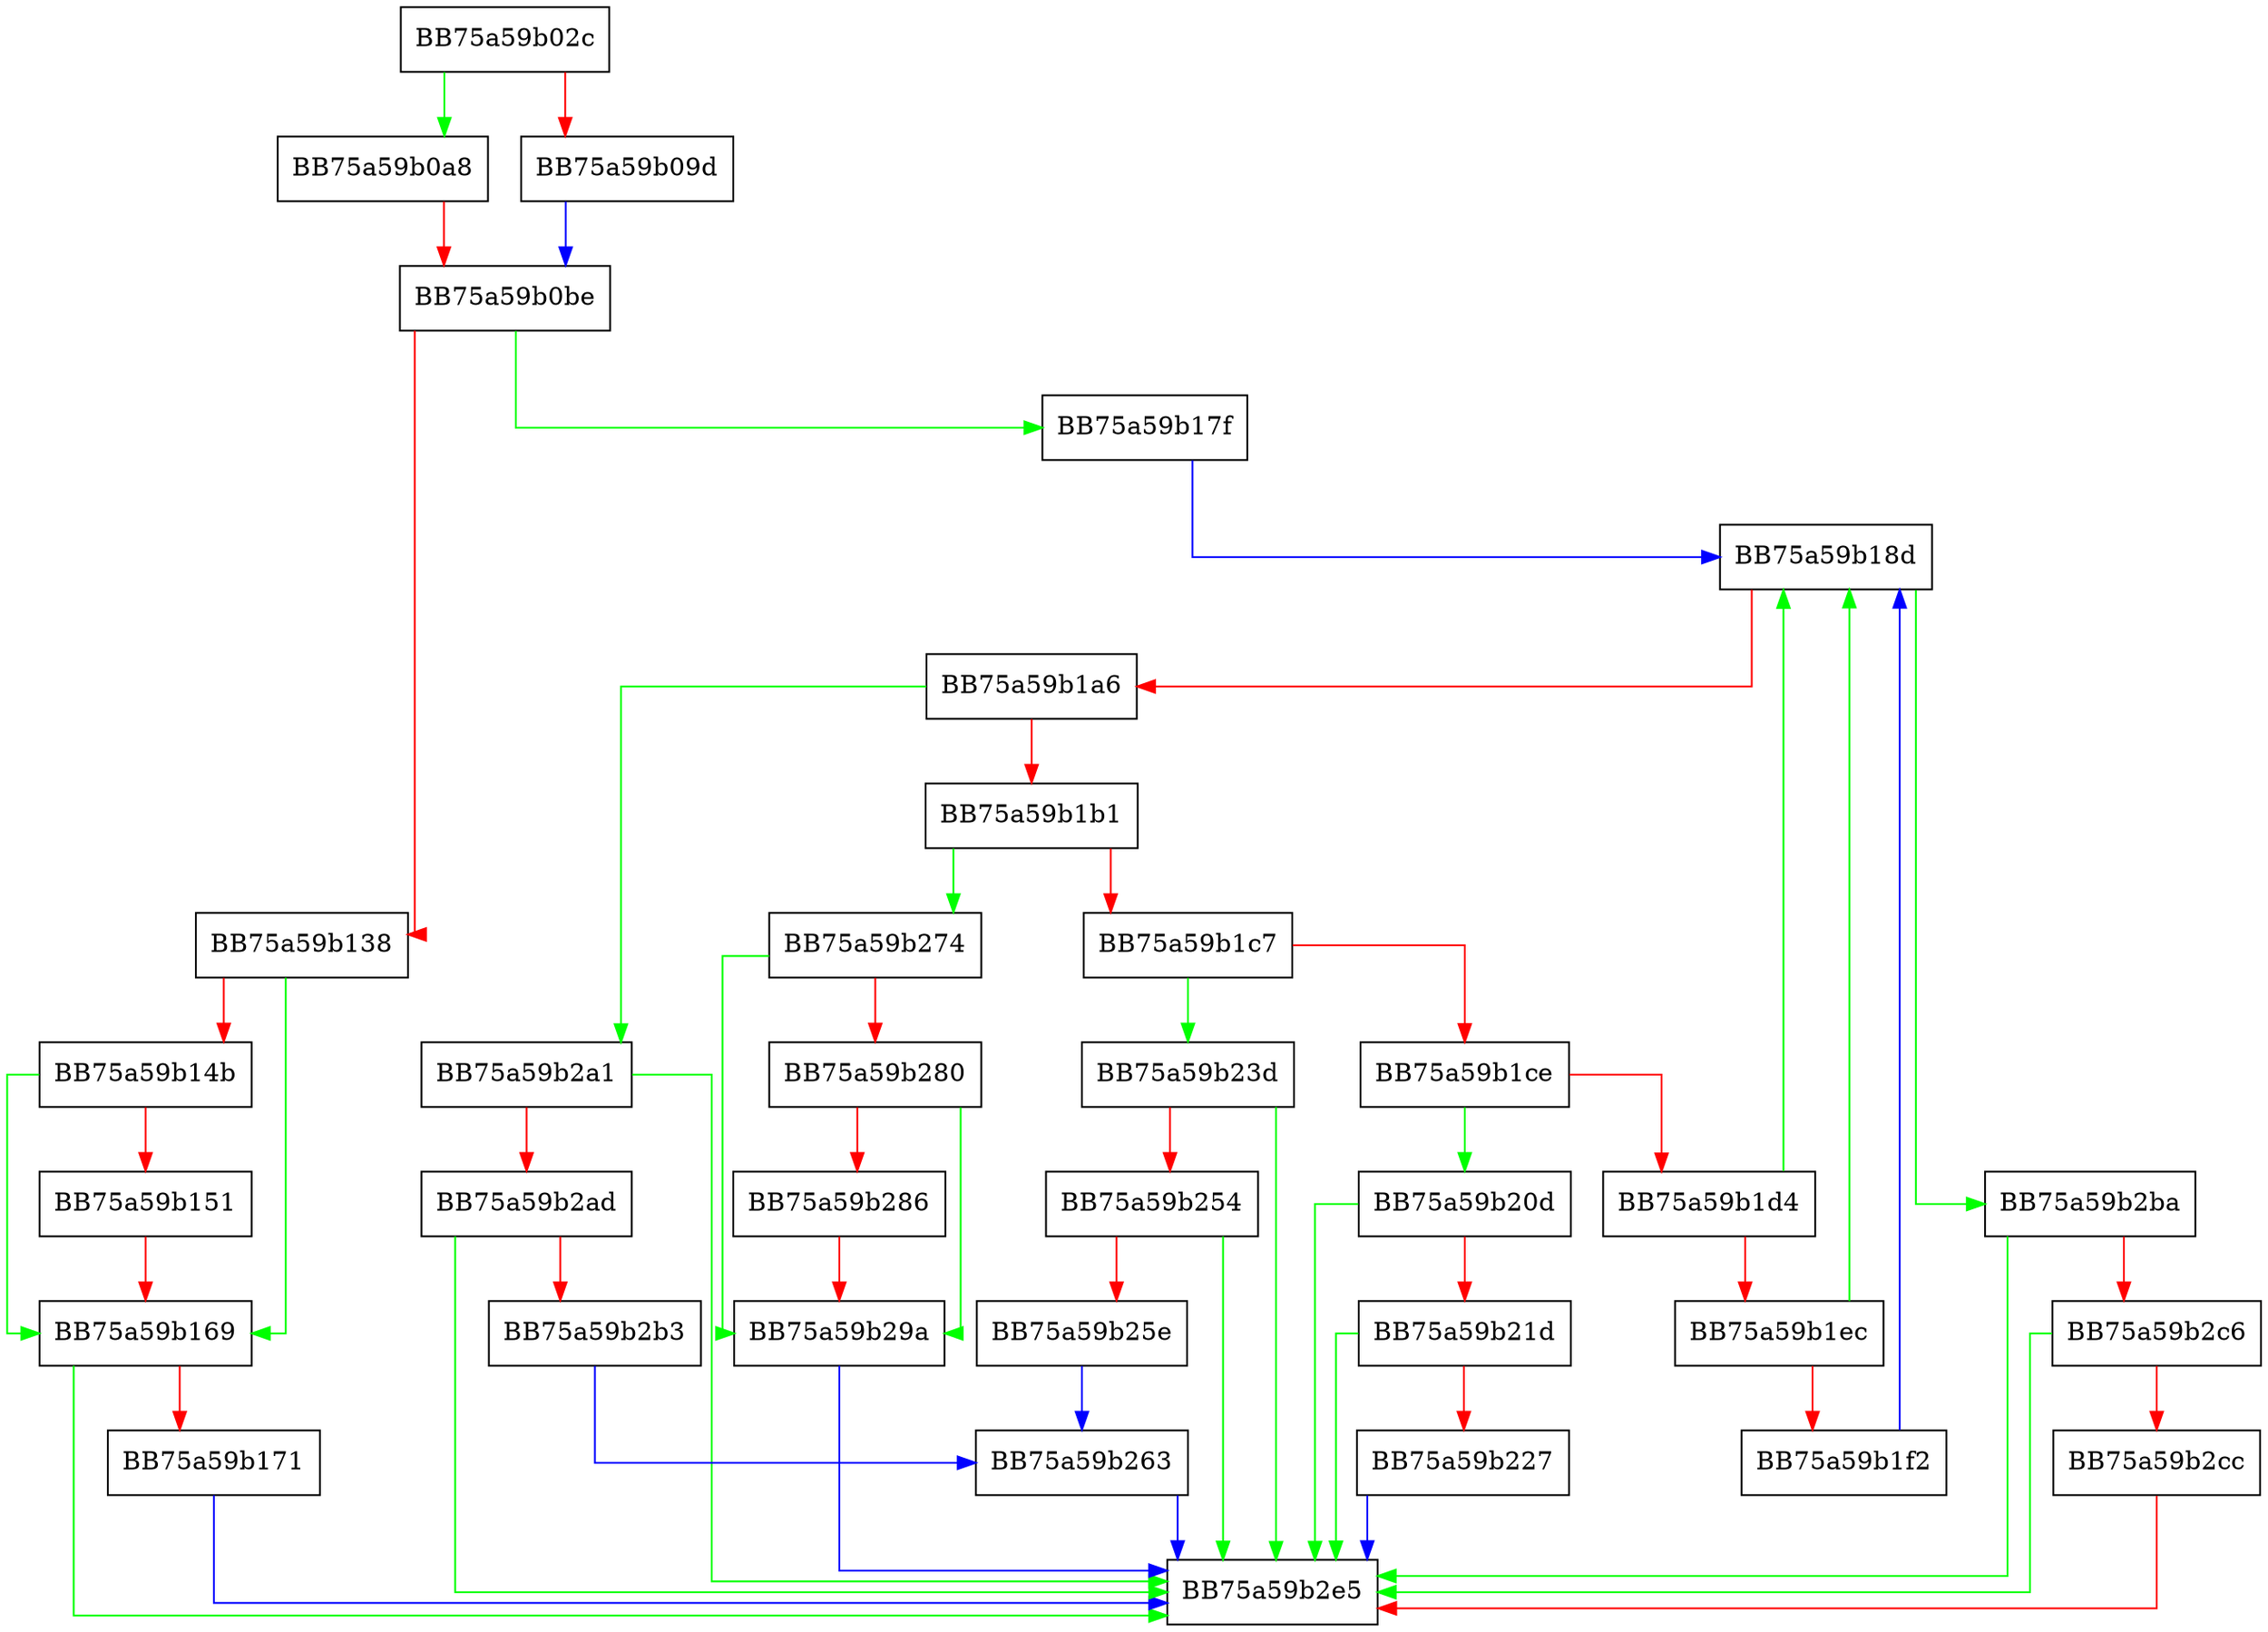 digraph InitializeRpcClient {
  node [shape="box"];
  graph [splines=ortho];
  BB75a59b02c -> BB75a59b0a8 [color="green"];
  BB75a59b02c -> BB75a59b09d [color="red"];
  BB75a59b09d -> BB75a59b0be [color="blue"];
  BB75a59b0a8 -> BB75a59b0be [color="red"];
  BB75a59b0be -> BB75a59b17f [color="green"];
  BB75a59b0be -> BB75a59b138 [color="red"];
  BB75a59b138 -> BB75a59b169 [color="green"];
  BB75a59b138 -> BB75a59b14b [color="red"];
  BB75a59b14b -> BB75a59b169 [color="green"];
  BB75a59b14b -> BB75a59b151 [color="red"];
  BB75a59b151 -> BB75a59b169 [color="red"];
  BB75a59b169 -> BB75a59b2e5 [color="green"];
  BB75a59b169 -> BB75a59b171 [color="red"];
  BB75a59b171 -> BB75a59b2e5 [color="blue"];
  BB75a59b17f -> BB75a59b18d [color="blue"];
  BB75a59b18d -> BB75a59b2ba [color="green"];
  BB75a59b18d -> BB75a59b1a6 [color="red"];
  BB75a59b1a6 -> BB75a59b2a1 [color="green"];
  BB75a59b1a6 -> BB75a59b1b1 [color="red"];
  BB75a59b1b1 -> BB75a59b274 [color="green"];
  BB75a59b1b1 -> BB75a59b1c7 [color="red"];
  BB75a59b1c7 -> BB75a59b23d [color="green"];
  BB75a59b1c7 -> BB75a59b1ce [color="red"];
  BB75a59b1ce -> BB75a59b20d [color="green"];
  BB75a59b1ce -> BB75a59b1d4 [color="red"];
  BB75a59b1d4 -> BB75a59b18d [color="green"];
  BB75a59b1d4 -> BB75a59b1ec [color="red"];
  BB75a59b1ec -> BB75a59b18d [color="green"];
  BB75a59b1ec -> BB75a59b1f2 [color="red"];
  BB75a59b1f2 -> BB75a59b18d [color="blue"];
  BB75a59b20d -> BB75a59b2e5 [color="green"];
  BB75a59b20d -> BB75a59b21d [color="red"];
  BB75a59b21d -> BB75a59b2e5 [color="green"];
  BB75a59b21d -> BB75a59b227 [color="red"];
  BB75a59b227 -> BB75a59b2e5 [color="blue"];
  BB75a59b23d -> BB75a59b2e5 [color="green"];
  BB75a59b23d -> BB75a59b254 [color="red"];
  BB75a59b254 -> BB75a59b2e5 [color="green"];
  BB75a59b254 -> BB75a59b25e [color="red"];
  BB75a59b25e -> BB75a59b263 [color="blue"];
  BB75a59b263 -> BB75a59b2e5 [color="blue"];
  BB75a59b274 -> BB75a59b29a [color="green"];
  BB75a59b274 -> BB75a59b280 [color="red"];
  BB75a59b280 -> BB75a59b29a [color="green"];
  BB75a59b280 -> BB75a59b286 [color="red"];
  BB75a59b286 -> BB75a59b29a [color="red"];
  BB75a59b29a -> BB75a59b2e5 [color="blue"];
  BB75a59b2a1 -> BB75a59b2e5 [color="green"];
  BB75a59b2a1 -> BB75a59b2ad [color="red"];
  BB75a59b2ad -> BB75a59b2e5 [color="green"];
  BB75a59b2ad -> BB75a59b2b3 [color="red"];
  BB75a59b2b3 -> BB75a59b263 [color="blue"];
  BB75a59b2ba -> BB75a59b2e5 [color="green"];
  BB75a59b2ba -> BB75a59b2c6 [color="red"];
  BB75a59b2c6 -> BB75a59b2e5 [color="green"];
  BB75a59b2c6 -> BB75a59b2cc [color="red"];
  BB75a59b2cc -> BB75a59b2e5 [color="red"];
}